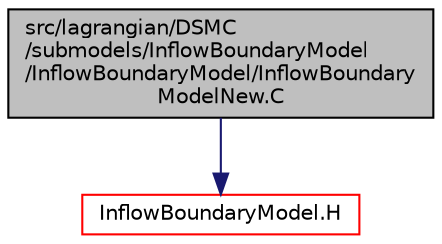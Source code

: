 digraph "src/lagrangian/DSMC/submodels/InflowBoundaryModel/InflowBoundaryModel/InflowBoundaryModelNew.C"
{
  bgcolor="transparent";
  edge [fontname="Helvetica",fontsize="10",labelfontname="Helvetica",labelfontsize="10"];
  node [fontname="Helvetica",fontsize="10",shape=record];
  Node1 [label="src/lagrangian/DSMC\l/submodels/InflowBoundaryModel\l/InflowBoundaryModel/InflowBoundary\lModelNew.C",height=0.2,width=0.4,color="black", fillcolor="grey75", style="filled" fontcolor="black"];
  Node1 -> Node2 [color="midnightblue",fontsize="10",style="solid",fontname="Helvetica"];
  Node2 [label="InflowBoundaryModel.H",height=0.2,width=0.4,color="red",URL="$InflowBoundaryModel_8H.html"];
}
